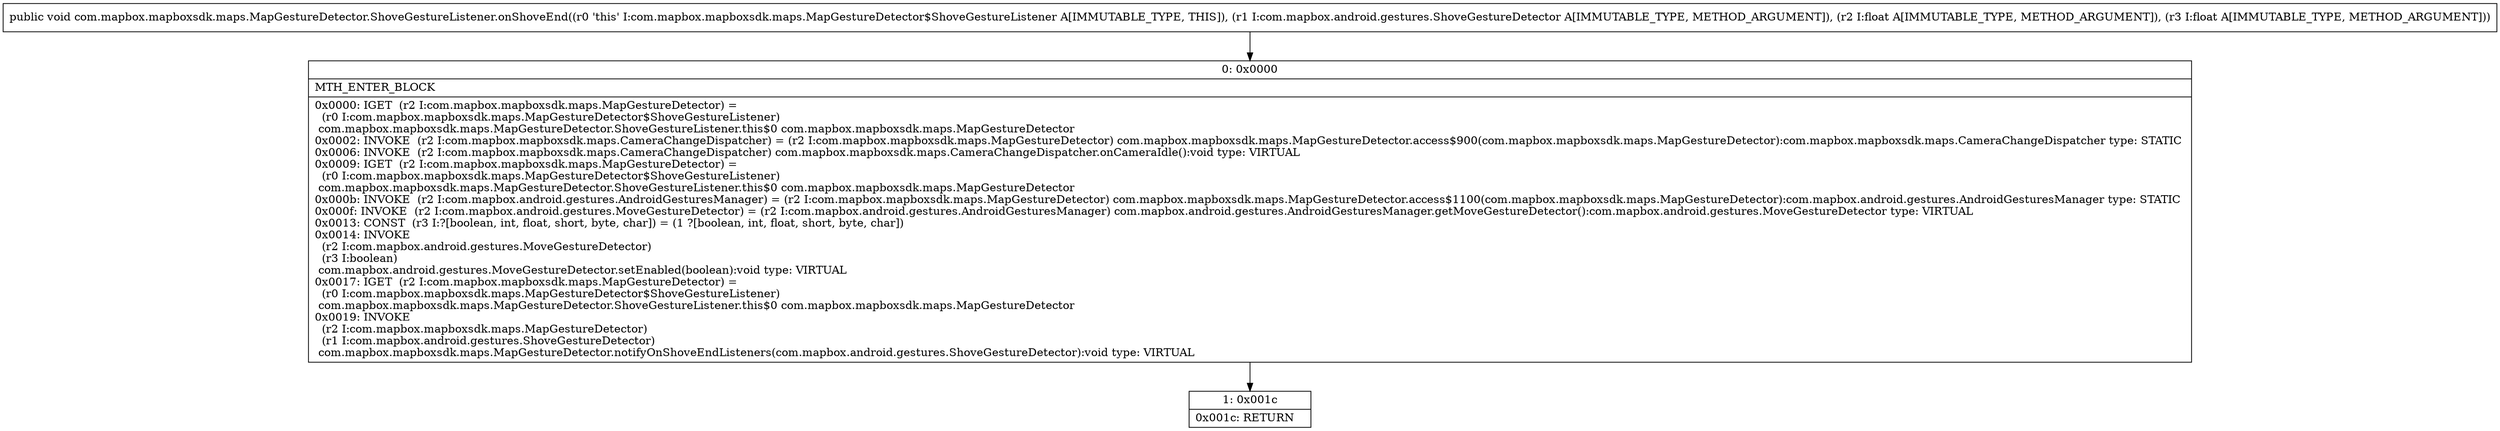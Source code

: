 digraph "CFG forcom.mapbox.mapboxsdk.maps.MapGestureDetector.ShoveGestureListener.onShoveEnd(Lcom\/mapbox\/android\/gestures\/ShoveGestureDetector;FF)V" {
Node_0 [shape=record,label="{0\:\ 0x0000|MTH_ENTER_BLOCK\l|0x0000: IGET  (r2 I:com.mapbox.mapboxsdk.maps.MapGestureDetector) = \l  (r0 I:com.mapbox.mapboxsdk.maps.MapGestureDetector$ShoveGestureListener)\l com.mapbox.mapboxsdk.maps.MapGestureDetector.ShoveGestureListener.this$0 com.mapbox.mapboxsdk.maps.MapGestureDetector \l0x0002: INVOKE  (r2 I:com.mapbox.mapboxsdk.maps.CameraChangeDispatcher) = (r2 I:com.mapbox.mapboxsdk.maps.MapGestureDetector) com.mapbox.mapboxsdk.maps.MapGestureDetector.access$900(com.mapbox.mapboxsdk.maps.MapGestureDetector):com.mapbox.mapboxsdk.maps.CameraChangeDispatcher type: STATIC \l0x0006: INVOKE  (r2 I:com.mapbox.mapboxsdk.maps.CameraChangeDispatcher) com.mapbox.mapboxsdk.maps.CameraChangeDispatcher.onCameraIdle():void type: VIRTUAL \l0x0009: IGET  (r2 I:com.mapbox.mapboxsdk.maps.MapGestureDetector) = \l  (r0 I:com.mapbox.mapboxsdk.maps.MapGestureDetector$ShoveGestureListener)\l com.mapbox.mapboxsdk.maps.MapGestureDetector.ShoveGestureListener.this$0 com.mapbox.mapboxsdk.maps.MapGestureDetector \l0x000b: INVOKE  (r2 I:com.mapbox.android.gestures.AndroidGesturesManager) = (r2 I:com.mapbox.mapboxsdk.maps.MapGestureDetector) com.mapbox.mapboxsdk.maps.MapGestureDetector.access$1100(com.mapbox.mapboxsdk.maps.MapGestureDetector):com.mapbox.android.gestures.AndroidGesturesManager type: STATIC \l0x000f: INVOKE  (r2 I:com.mapbox.android.gestures.MoveGestureDetector) = (r2 I:com.mapbox.android.gestures.AndroidGesturesManager) com.mapbox.android.gestures.AndroidGesturesManager.getMoveGestureDetector():com.mapbox.android.gestures.MoveGestureDetector type: VIRTUAL \l0x0013: CONST  (r3 I:?[boolean, int, float, short, byte, char]) = (1 ?[boolean, int, float, short, byte, char]) \l0x0014: INVOKE  \l  (r2 I:com.mapbox.android.gestures.MoveGestureDetector)\l  (r3 I:boolean)\l com.mapbox.android.gestures.MoveGestureDetector.setEnabled(boolean):void type: VIRTUAL \l0x0017: IGET  (r2 I:com.mapbox.mapboxsdk.maps.MapGestureDetector) = \l  (r0 I:com.mapbox.mapboxsdk.maps.MapGestureDetector$ShoveGestureListener)\l com.mapbox.mapboxsdk.maps.MapGestureDetector.ShoveGestureListener.this$0 com.mapbox.mapboxsdk.maps.MapGestureDetector \l0x0019: INVOKE  \l  (r2 I:com.mapbox.mapboxsdk.maps.MapGestureDetector)\l  (r1 I:com.mapbox.android.gestures.ShoveGestureDetector)\l com.mapbox.mapboxsdk.maps.MapGestureDetector.notifyOnShoveEndListeners(com.mapbox.android.gestures.ShoveGestureDetector):void type: VIRTUAL \l}"];
Node_1 [shape=record,label="{1\:\ 0x001c|0x001c: RETURN   \l}"];
MethodNode[shape=record,label="{public void com.mapbox.mapboxsdk.maps.MapGestureDetector.ShoveGestureListener.onShoveEnd((r0 'this' I:com.mapbox.mapboxsdk.maps.MapGestureDetector$ShoveGestureListener A[IMMUTABLE_TYPE, THIS]), (r1 I:com.mapbox.android.gestures.ShoveGestureDetector A[IMMUTABLE_TYPE, METHOD_ARGUMENT]), (r2 I:float A[IMMUTABLE_TYPE, METHOD_ARGUMENT]), (r3 I:float A[IMMUTABLE_TYPE, METHOD_ARGUMENT])) }"];
MethodNode -> Node_0;
Node_0 -> Node_1;
}


